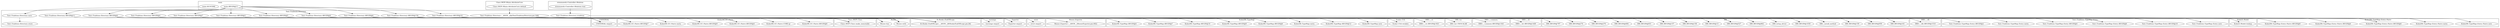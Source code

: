 digraph {
graph [overlap=false]
subgraph cluster_KiokuX_Model {
	label="KiokuX::Model";
	"KiokuX::Model::lookup";
}
subgraph cluster_Scalar_Util {
	label="Scalar::Util";
	"Scalar::Util::weaken";
}
subgraph cluster_UNIVERSAL {
	label="UNIVERSAL";
	"UNIVERSAL::import";
}
subgraph cluster_DBD___st {
	label="DBD::_::st";
	"DBD::_::st::BEGIN@1821";
}
subgraph cluster_DBI_var {
	label="DBI::var";
	"DBI::var::TIESCALAR";
}
subgraph cluster_DBD___common {
	label="DBD::_::common";
	"DBD::_::common::BEGIN@1343";
}
subgraph cluster_warnings {
	label="warnings";
	"warnings::import";
}
subgraph cluster_KiokuDB_GC_Naive {
	label="KiokuDB::GC::Naive";
	"KiokuDB::GC::Naive::BEGIN@6";
	"KiokuDB::GC::Naive::CORE:qr";
	"KiokuDB::GC::Naive::BEGIN@4";
	"KiokuDB::GC::Naive::BEGIN@9";
	"KiokuDB::GC::Naive::meta";
	"KiokuDB::GC::Naive::BEGIN@7";
}
subgraph cluster_Class_MOP_Class {
	label="Class::MOP::Class";
	"Class::MOP::Class::make_immutable";
}
subgraph cluster_KiokuDB_TypeMap_Entry_Naive {
	label="KiokuDB::TypeMap::Entry::Naive";
	"KiokuDB::TypeMap::Entry::Naive::new";
	"KiokuDB::TypeMap::Entry::Naive::BEGIN@4";
	"KiokuDB::TypeMap::Entry::Naive::BEGIN@8";
	"KiokuDB::TypeMap::Entry::Naive::meta";
	"KiokuDB::TypeMap::Entry::Naive::BEGIN@6";
}
subgraph cluster_main {
	label="main";
	"main::RUNTIME";
	"main::BEGIN@11";
}
subgraph cluster_Class_MOP_Mixin_AttributeCore {
	label="Class::MOP::Mixin::AttributeCore";
	"Class::MOP::Mixin::AttributeCore::default";
}
subgraph cluster_Moose {
	label="Moose";
	"Moose::with";
	"Moose::has";
}
subgraph cluster_KiokuDB_TypeMap {
	label="KiokuDB::TypeMap";
	"KiokuDB::TypeMap::BEGIN@7";
	"KiokuDB::TypeMap::new";
	"KiokuDB::TypeMap::BEGIN@12";
	"KiokuDB::TypeMap::meta";
	"KiokuDB::TypeMap::BEGIN@6";
	"KiokuDB::TypeMap::BEGIN@9";
	"KiokuDB::TypeMap::BEGIN@10";
	"KiokuDB::TypeMap::BEGIN@4";
}
subgraph cluster_DBD___dr {
	label="DBD::_::dr";
	"DBD::_::dr::BEGIN@1449";
}
subgraph cluster_Exporter {
	label="Exporter";
	"Exporter::import";
}
subgraph cluster_DBI {
	label="DBI";
	"DBI::BEGIN@274";
	"DBI::BEGIN@797";
	"DBI::BEGIN@161";
	"DBI::BEGIN@959";
	"DBI::BEGIN@159";
	"DBI::_install_method";
	"DBI::BEGIN@1030";
	"DBI::setup_driver";
	"DBI::BEGIN@862";
	"DBI::BEGIN@527";
	"DBI::BEGIN@13";
	"DBI::BEGIN@158";
	"DBI::BEGIN@157";
	"DBI::BEGIN@831";
	"DBI::BEGIN@684";
	"DBI::BEGIN@270";
}
subgraph cluster_DBD___db {
	label="DBD::_::db";
	"DBD::_::db::BEGIN@1510";
}
subgraph cluster_Text_Tradition_Directory {
	label="Text::Tradition::Directory";
	"Text::Tradition::Directory::BEGIN@8";
	"Text::Tradition::Directory::BEGIN@4";
	"Text::Tradition::Directory::BEGIN@7";
	"Text::Tradition::Directory::BEGIN@3";
	"Text::Tradition::Directory::BEGIN@5";
	"Text::Tradition::Directory::BEGIN@9";
	"Text::Tradition::Directory::BEGIN@6";
	"Text::Tradition::Directory::BEGIN@154";
	"Text::Tradition::Directory::BEGIN@11";
	"Text::Tradition::Directory::tradition";
	"Text::Tradition::Directory::store";
	"Text::Tradition::Directory::save";
	"Text::Tradition::Directory::BEGIN@10";
	"Text::Tradition::Directory::__ANON__[lib/Text/Tradition/Directory.pm:168]";
}
subgraph cluster_Moose_Exporter {
	label="Moose::Exporter";
	"Moose::Exporter::__ANON__[Moose/Exporter.pm:492]";
}
subgraph cluster_stemmaweb_Controller_Relation {
	label="stemmaweb::Controller::Relation";
	"stemmaweb::Controller::Relation::text";
}
subgraph cluster_B_Hooks_EndOfScope {
	label="B::Hooks::EndOfScope";
	"B::Hooks::EndOfScope::__ANON__[B/Hooks/EndOfScope.pm:26]";
}
subgraph cluster_strict {
	label="strict";
	"strict::import";
}
subgraph cluster_Text_Tradition_TypeMap_Entry {
	label="Text::Tradition::TypeMap::Entry";
	"Text::Tradition::TypeMap::Entry::BEGIN@6";
	"Text::Tradition::TypeMap::Entry::BEGIN@4";
	"Text::Tradition::TypeMap::Entry::meta";
	"Text::Tradition::TypeMap::Entry::new";
	"Text::Tradition::TypeMap::Entry::BEGIN@10";
	"Text::Tradition::TypeMap::Entry::BEGIN@2";
}
"Class::MOP::Mixin::AttributeCore::default" -> "Text::Tradition::Directory::__ANON__[lib/Text/Tradition/Directory.pm:168]";
"Text::Tradition::Directory::BEGIN@6" -> "DBD::_::db::BEGIN@1510";
"main::BEGIN@11" -> "Text::Tradition::Directory::BEGIN@7";
"Text::Tradition::Directory::BEGIN@6" -> "DBI::_install_method";
"Text::Tradition::Directory::BEGIN@9" -> "KiokuDB::TypeMap::BEGIN@12";
"Text::Tradition::Directory::BEGIN@6" -> "DBI::BEGIN@684";
"main::BEGIN@11" -> "Text::Tradition::Directory::BEGIN@5";
"main::BEGIN@11" -> "Text::Tradition::Directory::BEGIN@10";
"Text::Tradition::Directory::BEGIN@9" -> "KiokuDB::TypeMap::BEGIN@4";
"Text::Tradition::Directory::BEGIN@8" -> "UNIVERSAL::import";
"Text::Tradition::Directory::BEGIN@10" -> "UNIVERSAL::import";
"Text::Tradition::Directory::BEGIN@9" -> "UNIVERSAL::import";
"Text::Tradition::Directory::BEGIN@154" -> "UNIVERSAL::import";
"Text::Tradition::Directory::BEGIN@11" -> "UNIVERSAL::import";
"main::BEGIN@11" -> "Text::Tradition::Directory::BEGIN@9";
"Text::Tradition::Directory::save" -> "Text::Tradition::Directory::store";
"Text::Tradition::Directory::BEGIN@8" -> "Moose::has";
"Text::Tradition::Directory::BEGIN@9" -> "Moose::has";
"Text::Tradition::Directory::BEGIN@6" -> "DBI::BEGIN@831";
"Text::Tradition::Directory::__ANON__[lib/Text/Tradition/Directory.pm:168]" -> "KiokuDB::TypeMap::new";
"Text::Tradition::Directory::BEGIN@154" -> "Text::Tradition::TypeMap::Entry::meta";
"main::BEGIN@11" -> "Text::Tradition::Directory::BEGIN@8";
"Text::Tradition::Directory::BEGIN@8" -> "KiokuDB::GC::Naive::BEGIN@7";
"Text::Tradition::Directory::BEGIN@8" -> "KiokuDB::GC::Naive::CORE:qr";
"Text::Tradition::Directory::BEGIN@6" -> "DBI::BEGIN@157";
"Text::Tradition::Directory::BEGIN@6" -> "DBI::BEGIN@797";
"Text::Tradition::Directory::BEGIN@6" -> "DBI::BEGIN@527";
"Text::Tradition::Directory::BEGIN@6" -> "DBI::BEGIN@159";
"Text::Tradition::Directory::BEGIN@154" -> "Text::Tradition::TypeMap::Entry::BEGIN@2";
"Text::Tradition::Directory::BEGIN@3" -> "strict::import";
"Text::Tradition::Directory::__ANON__[lib/Text/Tradition/Directory.pm:168]" -> "KiokuDB::TypeMap::Entry::Naive::new";
"Text::Tradition::Directory::BEGIN@154" -> "Text::Tradition::TypeMap::Entry::BEGIN@4";
"Text::Tradition::Directory::BEGIN@8" -> "B::Hooks::EndOfScope::__ANON__[B/Hooks/EndOfScope.pm:26]";
"Text::Tradition::Directory::BEGIN@10" -> "B::Hooks::EndOfScope::__ANON__[B/Hooks/EndOfScope.pm:26]";
"Text::Tradition::Directory::BEGIN@9" -> "B::Hooks::EndOfScope::__ANON__[B/Hooks/EndOfScope.pm:26]";
"Text::Tradition::Directory::BEGIN@154" -> "B::Hooks::EndOfScope::__ANON__[B/Hooks/EndOfScope.pm:26]";
"Text::Tradition::Directory::BEGIN@9" -> "KiokuDB::TypeMap::BEGIN@10";
"Text::Tradition::Directory::BEGIN@8" -> "Moose::with";
"Text::Tradition::Directory::BEGIN@9" -> "Moose::with";
"Text::Tradition::Directory::BEGIN@154" -> "Moose::with";
"Text::Tradition::Directory::BEGIN@10" -> "Moose::with";
"Text::Tradition::Directory::BEGIN@8" -> "KiokuDB::GC::Naive::BEGIN@9";
"Text::Tradition::Directory::BEGIN@5" -> "Moose::Exporter::__ANON__[Moose/Exporter.pm:492]";
"Text::Tradition::Directory::BEGIN@6" -> "DBI::BEGIN@959";
"Text::Tradition::Directory::BEGIN@9" -> "KiokuDB::TypeMap::meta";
"Text::Tradition::Directory::BEGIN@10" -> "KiokuDB::TypeMap::Entry::Naive::BEGIN@6";
"Text::Tradition::Directory::__ANON__[lib/Text/Tradition/Directory.pm:168]" -> "Text::Tradition::TypeMap::Entry::new";
"Text::Tradition::Directory::BEGIN@7" -> "Exporter::import";
"Text::Tradition::Directory::BEGIN@6" -> "Exporter::import";
"Text::Tradition::Directory::BEGIN@6" -> "DBI::var::TIESCALAR";
"Text::Tradition::Directory::BEGIN@6" -> "DBI::BEGIN@270";
"Text::Tradition::Directory::BEGIN@6" -> "DBD::_::st::BEGIN@1821";
"main::BEGIN@11" -> "Text::Tradition::Directory::BEGIN@6";
"Text::Tradition::Directory::BEGIN@6" -> "DBD::_::common::BEGIN@1343";
"main::BEGIN@11" -> "Text::Tradition::Directory::BEGIN@11";
"Text::Tradition::Directory::BEGIN@4" -> "warnings::import";
"Text::Tradition::Directory::BEGIN@9" -> "KiokuDB::TypeMap::BEGIN@7";
"Text::Tradition::Directory::tradition" -> "KiokuX::Model::lookup";
"stemmaweb::Controller::Relation::text" -> "Text::Tradition::Directory::tradition";
"Text::Tradition::Directory::BEGIN@10" -> "KiokuDB::TypeMap::Entry::Naive::meta";
"Text::Tradition::Directory::BEGIN@6" -> "DBI::BEGIN@161";
"Text::Tradition::Directory::BEGIN@10" -> "KiokuDB::TypeMap::Entry::Naive::BEGIN@4";
"Text::Tradition::Directory::BEGIN@8" -> "KiokuDB::GC::Naive::BEGIN@6";
"Text::Tradition::Directory::BEGIN@6" -> "DBI::BEGIN@862";
"Text::Tradition::Directory::BEGIN@6" -> "DBI::setup_driver";
"Text::Tradition::Directory::BEGIN@6" -> "DBI::BEGIN@158";
"Text::Tradition::Directory::BEGIN@8" -> "Class::MOP::Class::make_immutable";
"Text::Tradition::Directory::BEGIN@10" -> "Class::MOP::Class::make_immutable";
"Text::Tradition::Directory::BEGIN@9" -> "Class::MOP::Class::make_immutable";
"Text::Tradition::Directory::BEGIN@154" -> "Class::MOP::Class::make_immutable";
"Text::Tradition::Directory::BEGIN@6" -> "Scalar::Util::weaken";
"Text::Tradition::Directory::BEGIN@9" -> "KiokuDB::TypeMap::BEGIN@9";
"main::BEGIN@11" -> "Text::Tradition::Directory::BEGIN@4";
"Text::Tradition::Directory::BEGIN@6" -> "DBI::BEGIN@13";
"Text::Tradition::Directory::BEGIN@154" -> "Text::Tradition::TypeMap::Entry::BEGIN@10";
"main::BEGIN@11" -> "Text::Tradition::Directory::BEGIN@3";
"Text::Tradition::Directory::BEGIN@6" -> "DBI::BEGIN@1030";
"Text::Tradition::Directory::BEGIN@6" -> "DBI::BEGIN@274";
"Text::Tradition::Directory::BEGIN@154" -> "Text::Tradition::TypeMap::Entry::BEGIN@6";
"Text::Tradition::Directory::BEGIN@8" -> "KiokuDB::GC::Naive::meta";
"Text::Tradition::Directory::BEGIN@6" -> "DBD::_::dr::BEGIN@1449";
"Text::Tradition::Directory::BEGIN@10" -> "KiokuDB::TypeMap::Entry::Naive::BEGIN@8";
"main::BEGIN@11" -> "Text::Tradition::Directory::BEGIN@154";
"Text::Tradition::Directory::BEGIN@9" -> "KiokuDB::TypeMap::BEGIN@6";
"main::RUNTIME" -> "Text::Tradition::Directory::save";
"Text::Tradition::Directory::BEGIN@8" -> "KiokuDB::GC::Naive::BEGIN@4";
}

